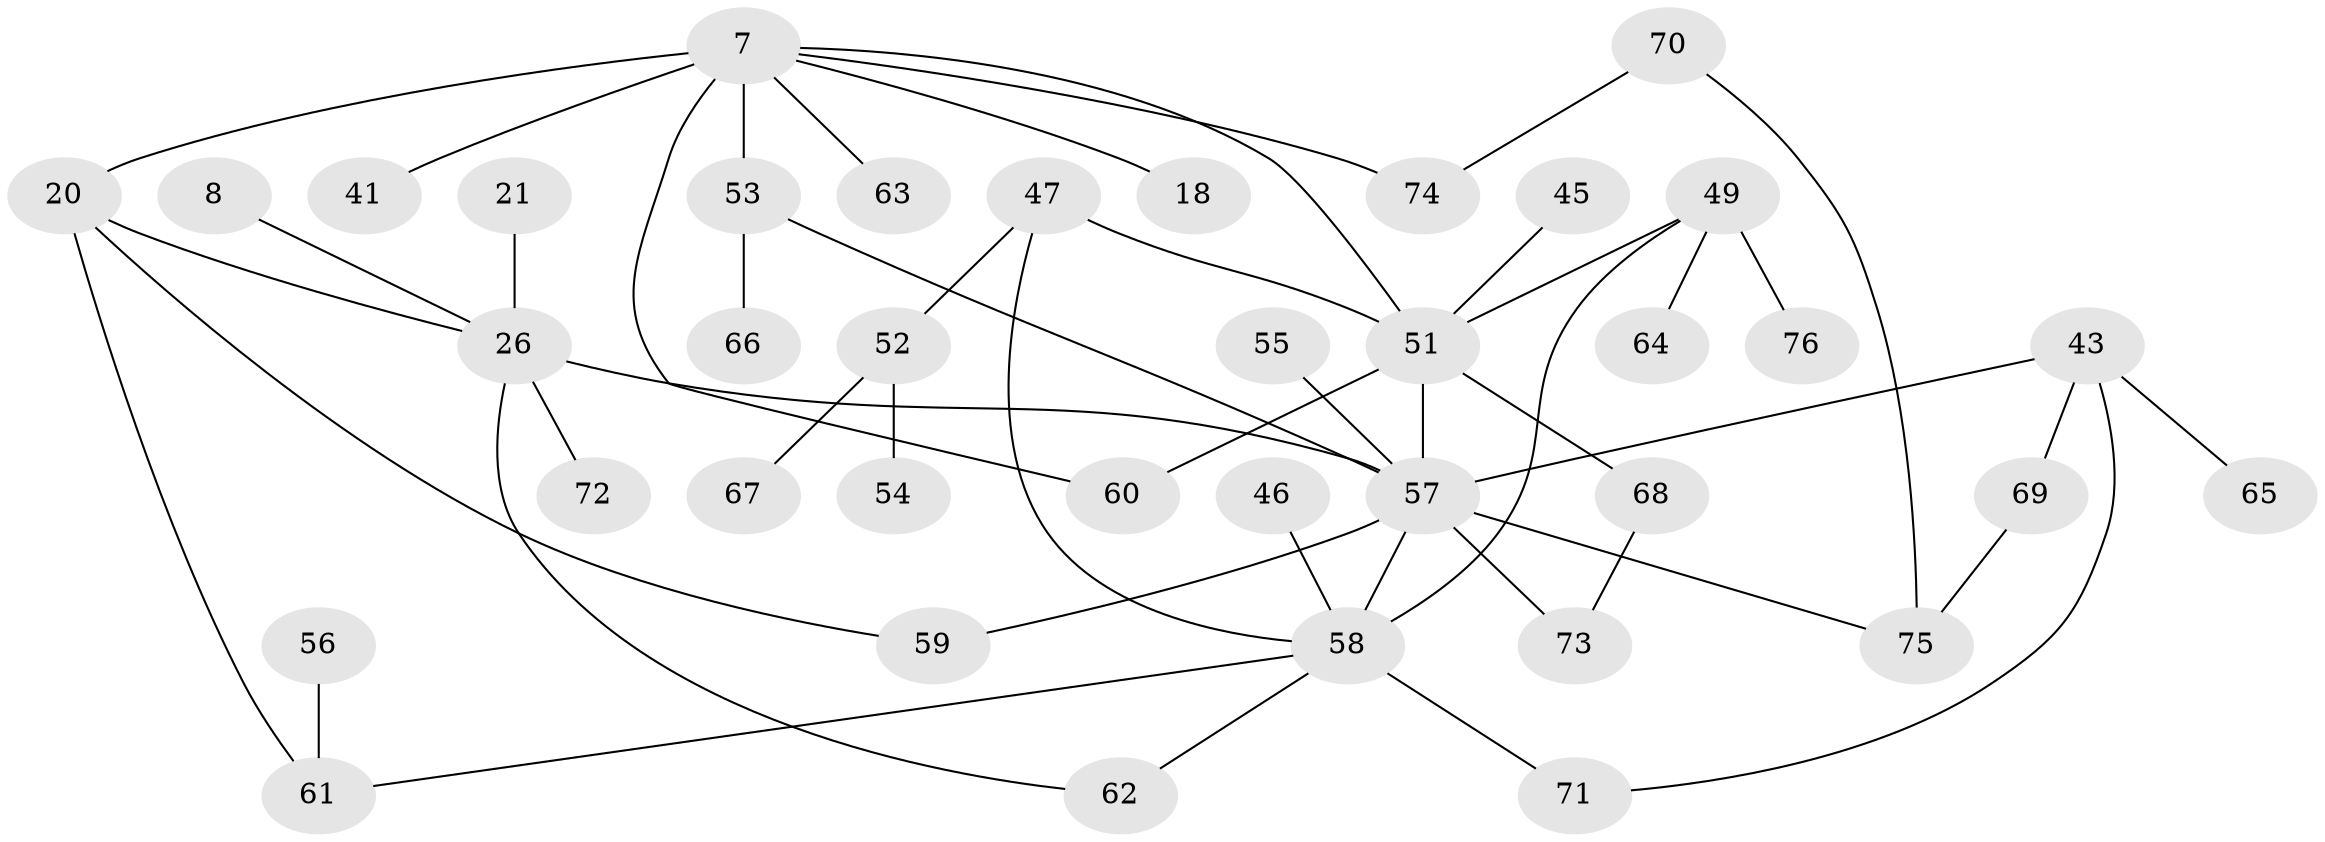 // original degree distribution, {10: 0.013157894736842105, 3: 0.3026315789473684, 4: 0.039473684210526314, 8: 0.013157894736842105, 6: 0.02631578947368421, 1: 0.27631578947368424, 2: 0.3026315789473684, 7: 0.013157894736842105, 5: 0.013157894736842105}
// Generated by graph-tools (version 1.1) at 2025/45/03/04/25 21:45:03]
// undirected, 38 vertices, 49 edges
graph export_dot {
graph [start="1"]
  node [color=gray90,style=filled];
  7 [super="+4"];
  8;
  18;
  20 [super="+19"];
  21;
  26 [super="+2+24"];
  41;
  43 [super="+16"];
  45;
  46;
  47 [super="+38"];
  49 [super="+25"];
  51 [super="+33+50"];
  52;
  53 [super="+44+30"];
  54;
  55;
  56;
  57 [super="+22+35+36+40+1"];
  58 [super="+34+48"];
  59;
  60;
  61 [super="+23+28"];
  62;
  63;
  64;
  65;
  66;
  67;
  68;
  69;
  70;
  71;
  72;
  73;
  74 [super="+29"];
  75;
  76;
  7 -- 41;
  7 -- 18;
  7 -- 20 [weight=2];
  7 -- 53;
  7 -- 60;
  7 -- 63;
  7 -- 74;
  7 -- 51;
  8 -- 26;
  20 -- 26;
  20 -- 59;
  20 -- 61;
  21 -- 26;
  26 -- 72;
  26 -- 62;
  26 -- 57 [weight=4];
  43 -- 65;
  43 -- 71;
  43 -- 69;
  43 -- 57;
  45 -- 51;
  46 -- 58;
  47 -- 52;
  47 -- 51;
  47 -- 58 [weight=2];
  49 -- 76;
  49 -- 64;
  49 -- 51;
  49 -- 58;
  51 -- 60;
  51 -- 68;
  51 -- 57 [weight=2];
  52 -- 54;
  52 -- 67;
  53 -- 66;
  53 -- 57;
  55 -- 57;
  56 -- 61;
  57 -- 59;
  57 -- 58 [weight=3];
  57 -- 73;
  57 -- 75;
  58 -- 71;
  58 -- 61;
  58 -- 62;
  68 -- 73;
  69 -- 75;
  70 -- 75;
  70 -- 74;
}
